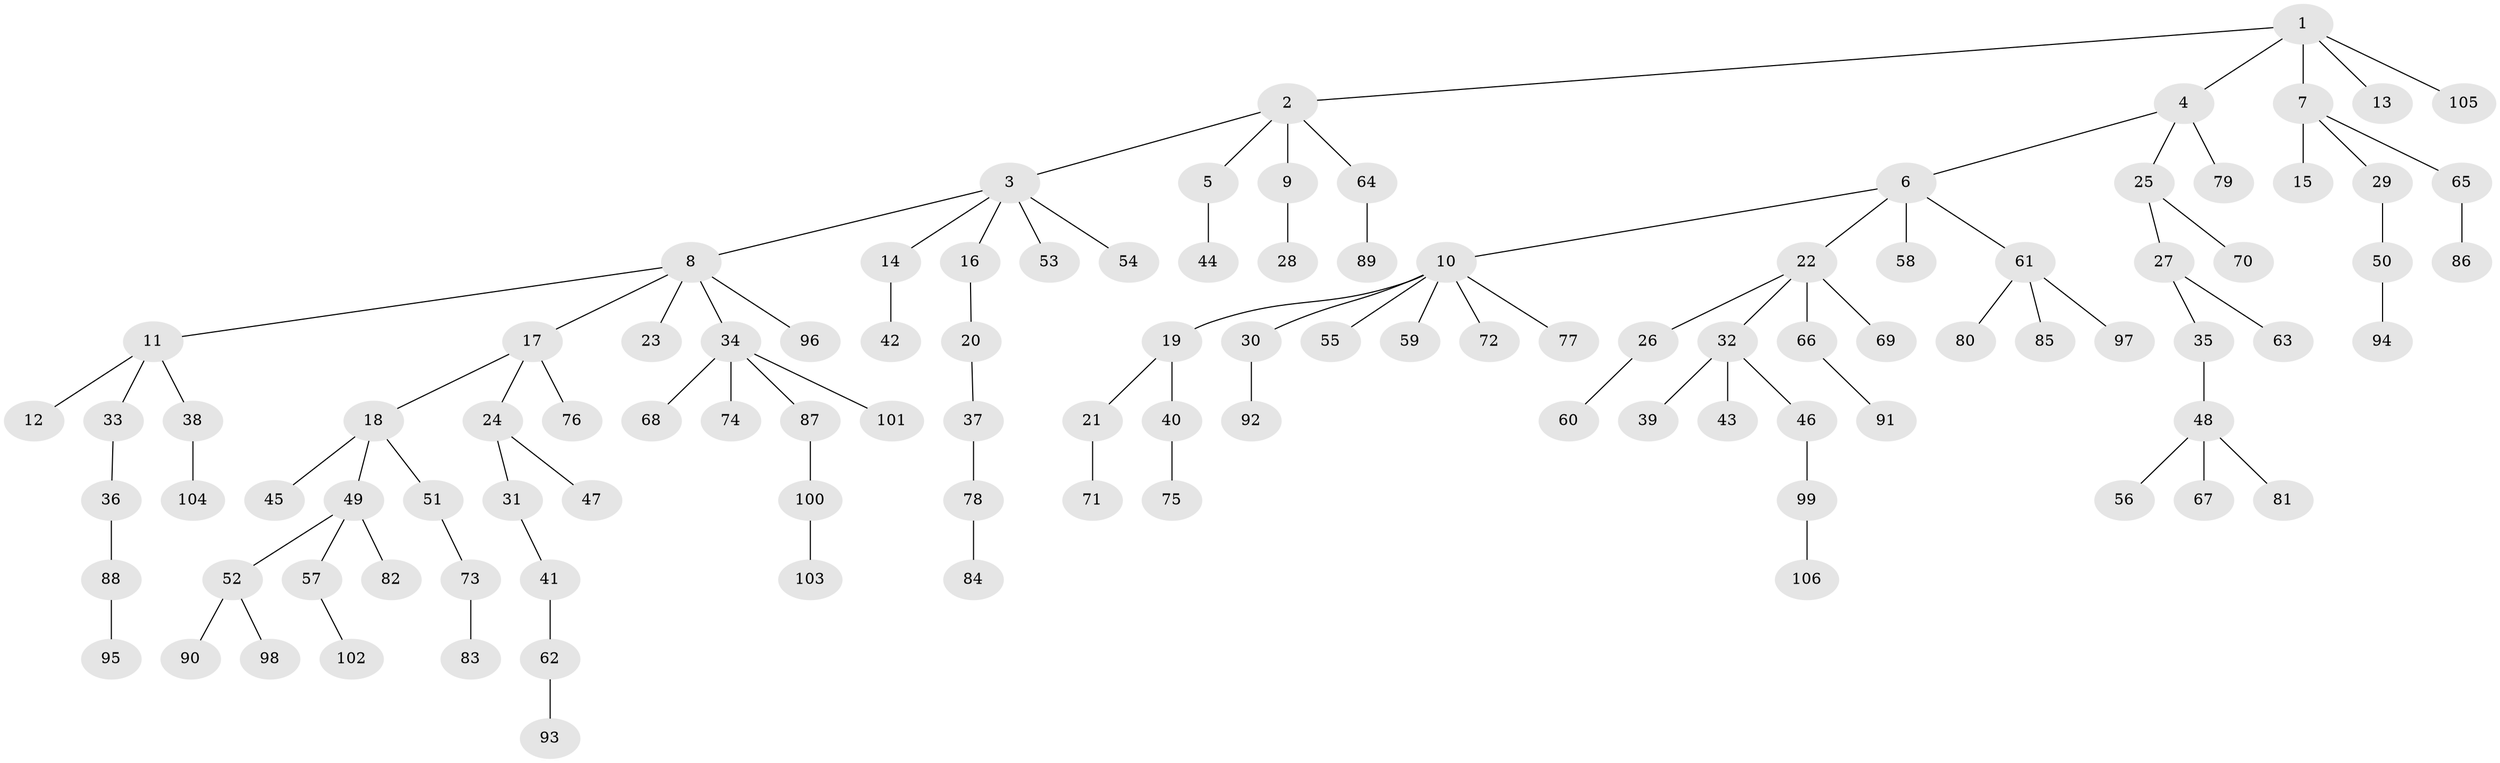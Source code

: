 // Generated by graph-tools (version 1.1) at 2025/15/03/09/25 04:15:30]
// undirected, 106 vertices, 105 edges
graph export_dot {
graph [start="1"]
  node [color=gray90,style=filled];
  1;
  2;
  3;
  4;
  5;
  6;
  7;
  8;
  9;
  10;
  11;
  12;
  13;
  14;
  15;
  16;
  17;
  18;
  19;
  20;
  21;
  22;
  23;
  24;
  25;
  26;
  27;
  28;
  29;
  30;
  31;
  32;
  33;
  34;
  35;
  36;
  37;
  38;
  39;
  40;
  41;
  42;
  43;
  44;
  45;
  46;
  47;
  48;
  49;
  50;
  51;
  52;
  53;
  54;
  55;
  56;
  57;
  58;
  59;
  60;
  61;
  62;
  63;
  64;
  65;
  66;
  67;
  68;
  69;
  70;
  71;
  72;
  73;
  74;
  75;
  76;
  77;
  78;
  79;
  80;
  81;
  82;
  83;
  84;
  85;
  86;
  87;
  88;
  89;
  90;
  91;
  92;
  93;
  94;
  95;
  96;
  97;
  98;
  99;
  100;
  101;
  102;
  103;
  104;
  105;
  106;
  1 -- 2;
  1 -- 4;
  1 -- 7;
  1 -- 13;
  1 -- 105;
  2 -- 3;
  2 -- 5;
  2 -- 9;
  2 -- 64;
  3 -- 8;
  3 -- 14;
  3 -- 16;
  3 -- 53;
  3 -- 54;
  4 -- 6;
  4 -- 25;
  4 -- 79;
  5 -- 44;
  6 -- 10;
  6 -- 22;
  6 -- 58;
  6 -- 61;
  7 -- 15;
  7 -- 29;
  7 -- 65;
  8 -- 11;
  8 -- 17;
  8 -- 23;
  8 -- 34;
  8 -- 96;
  9 -- 28;
  10 -- 19;
  10 -- 30;
  10 -- 55;
  10 -- 59;
  10 -- 72;
  10 -- 77;
  11 -- 12;
  11 -- 33;
  11 -- 38;
  14 -- 42;
  16 -- 20;
  17 -- 18;
  17 -- 24;
  17 -- 76;
  18 -- 45;
  18 -- 49;
  18 -- 51;
  19 -- 21;
  19 -- 40;
  20 -- 37;
  21 -- 71;
  22 -- 26;
  22 -- 32;
  22 -- 66;
  22 -- 69;
  24 -- 31;
  24 -- 47;
  25 -- 27;
  25 -- 70;
  26 -- 60;
  27 -- 35;
  27 -- 63;
  29 -- 50;
  30 -- 92;
  31 -- 41;
  32 -- 39;
  32 -- 43;
  32 -- 46;
  33 -- 36;
  34 -- 68;
  34 -- 74;
  34 -- 87;
  34 -- 101;
  35 -- 48;
  36 -- 88;
  37 -- 78;
  38 -- 104;
  40 -- 75;
  41 -- 62;
  46 -- 99;
  48 -- 56;
  48 -- 67;
  48 -- 81;
  49 -- 52;
  49 -- 57;
  49 -- 82;
  50 -- 94;
  51 -- 73;
  52 -- 90;
  52 -- 98;
  57 -- 102;
  61 -- 80;
  61 -- 85;
  61 -- 97;
  62 -- 93;
  64 -- 89;
  65 -- 86;
  66 -- 91;
  73 -- 83;
  78 -- 84;
  87 -- 100;
  88 -- 95;
  99 -- 106;
  100 -- 103;
}
